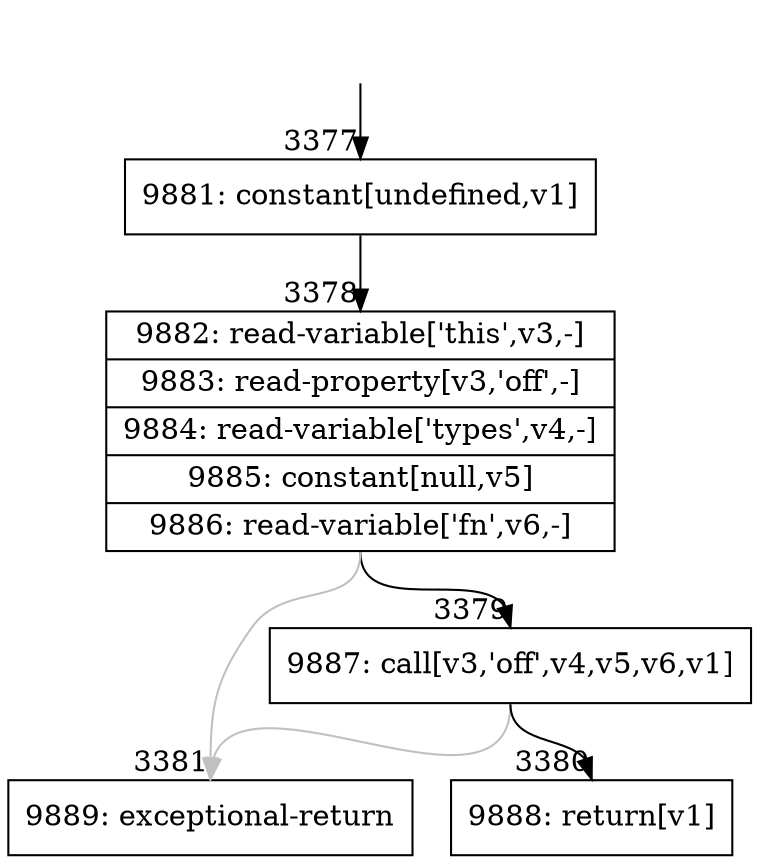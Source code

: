 digraph {
rankdir="TD"
BB_entry217[shape=none,label=""];
BB_entry217 -> BB3377 [tailport=s, headport=n, headlabel="    3377"]
BB3377 [shape=record label="{9881: constant[undefined,v1]}" ] 
BB3377 -> BB3378 [tailport=s, headport=n, headlabel="      3378"]
BB3378 [shape=record label="{9882: read-variable['this',v3,-]|9883: read-property[v3,'off',-]|9884: read-variable['types',v4,-]|9885: constant[null,v5]|9886: read-variable['fn',v6,-]}" ] 
BB3378 -> BB3379 [tailport=s, headport=n, headlabel="      3379"]
BB3378 -> BB3381 [tailport=s, headport=n, color=gray, headlabel="      3381"]
BB3379 [shape=record label="{9887: call[v3,'off',v4,v5,v6,v1]}" ] 
BB3379 -> BB3380 [tailport=s, headport=n, headlabel="      3380"]
BB3379 -> BB3381 [tailport=s, headport=n, color=gray]
BB3380 [shape=record label="{9888: return[v1]}" ] 
BB3381 [shape=record label="{9889: exceptional-return}" ] 
}

